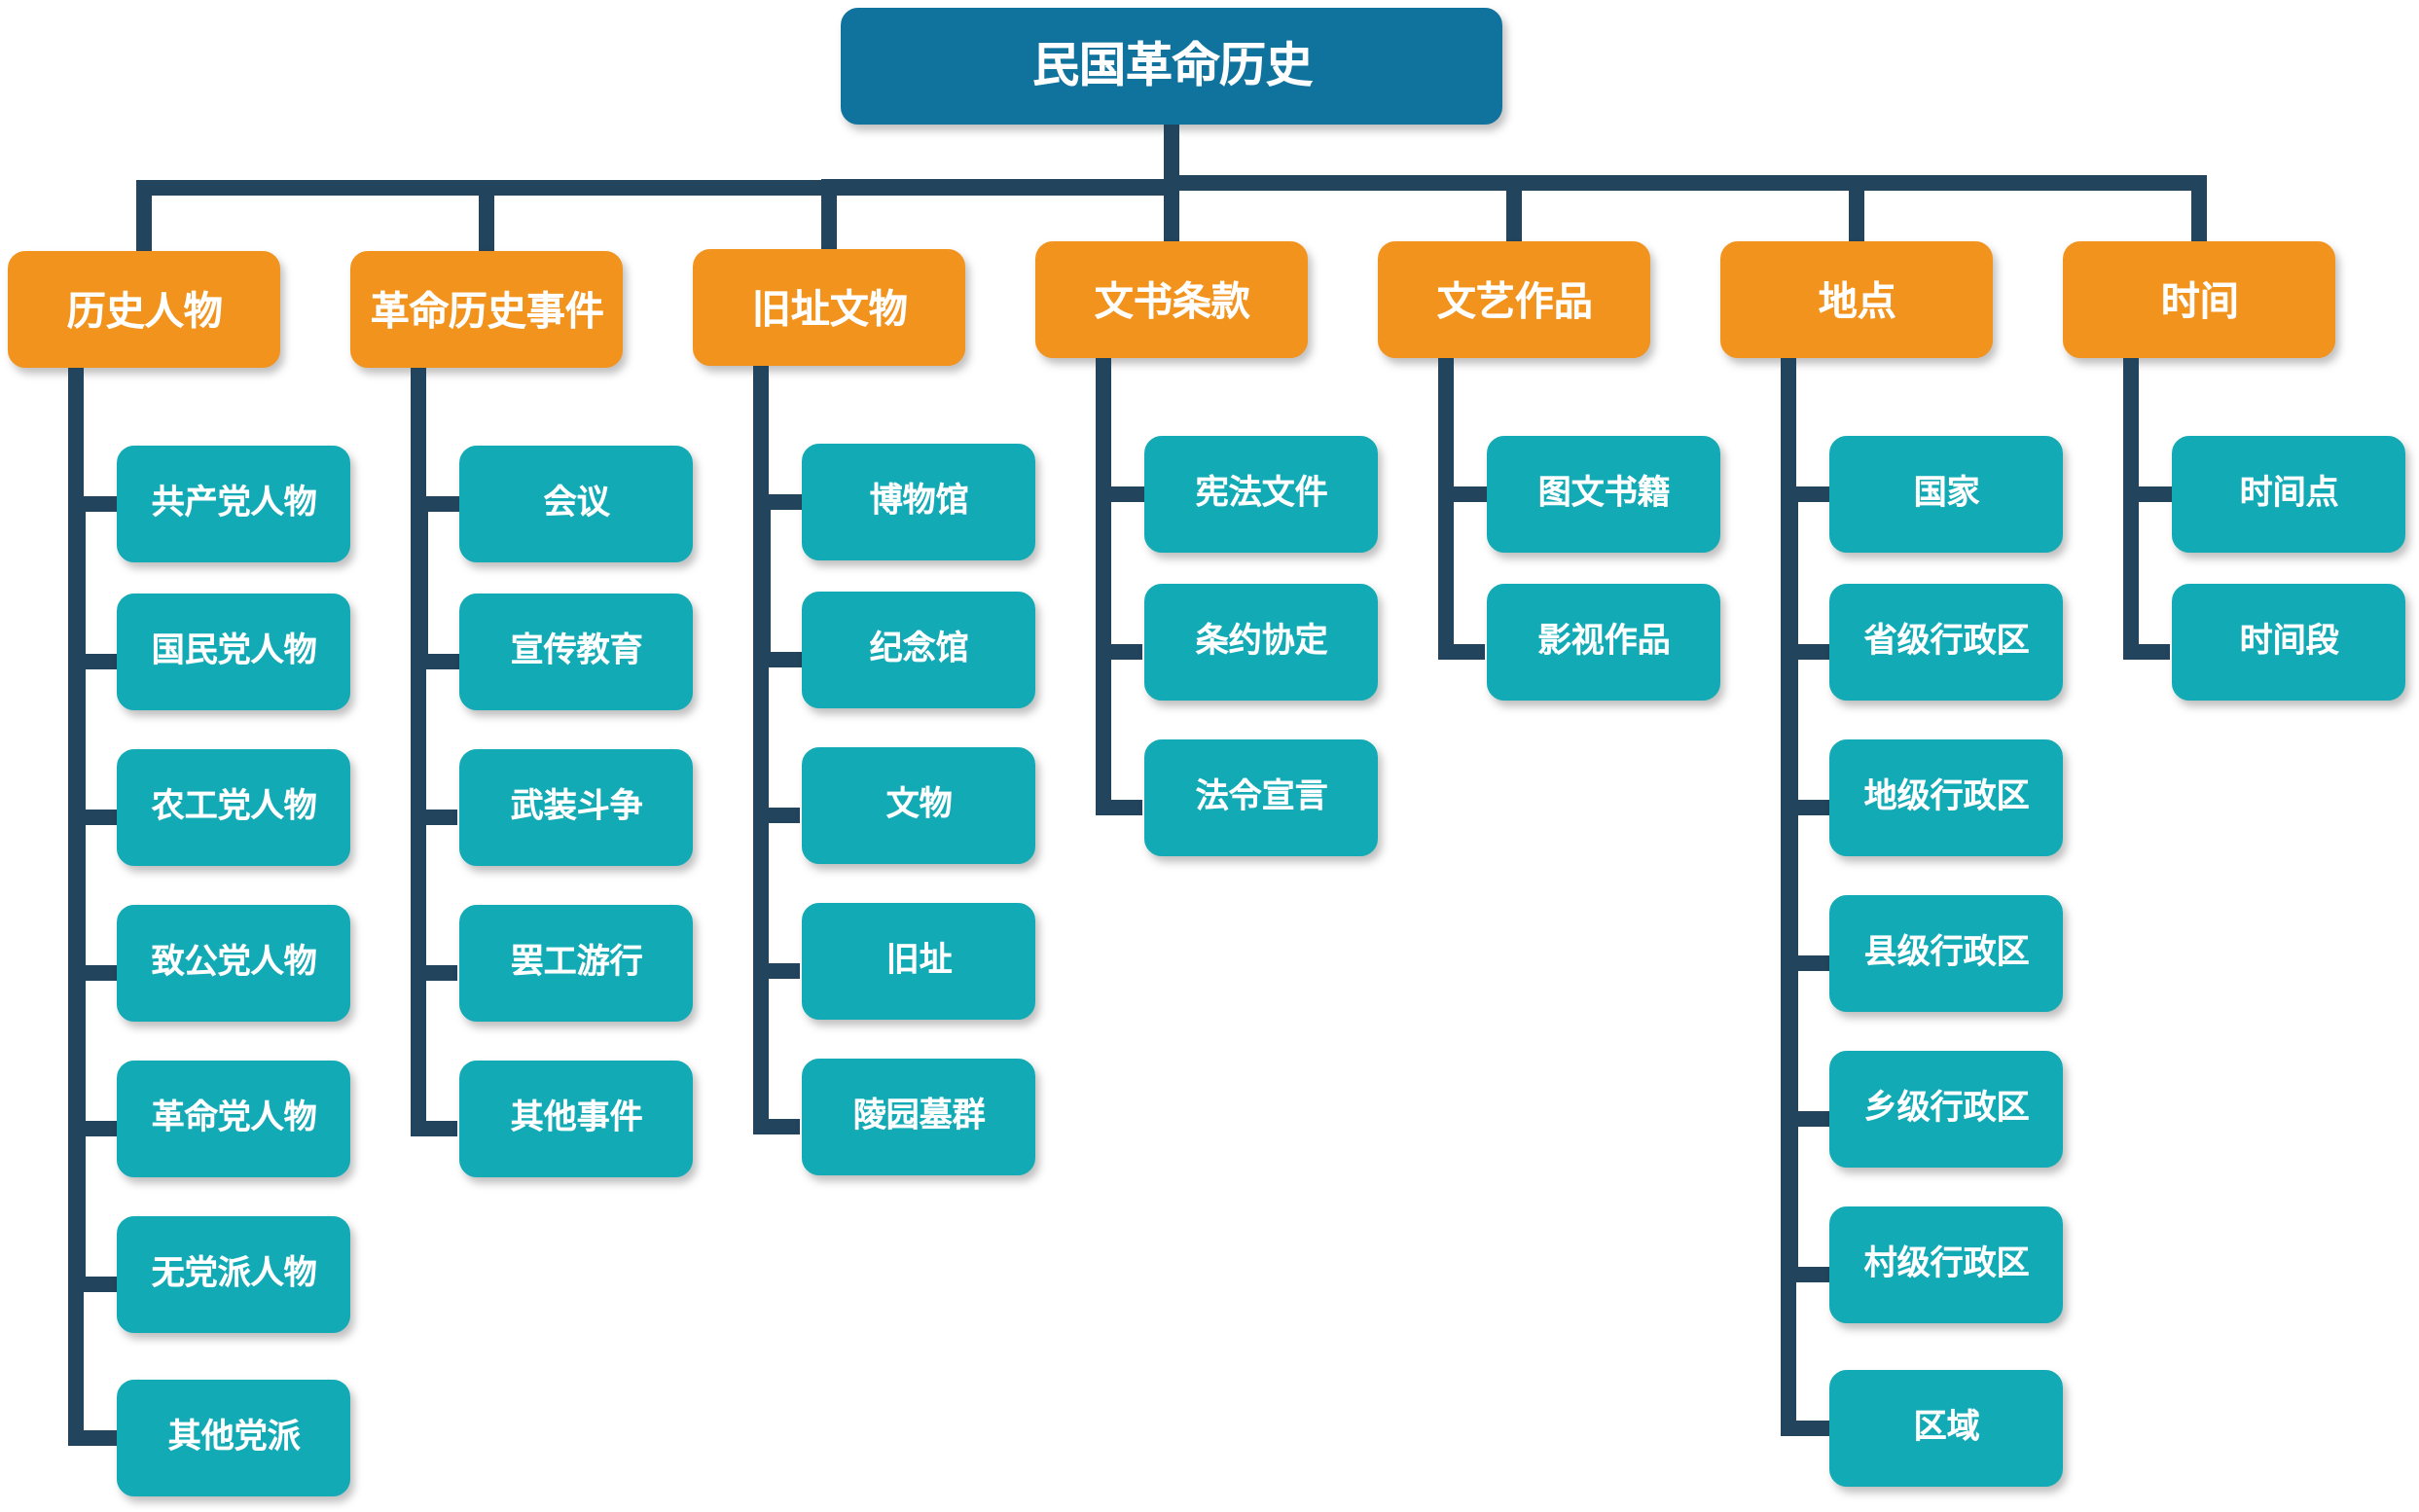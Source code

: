 <mxfile version="14.9.8" type="github">
  <diagram name="Page-1" id="64c3da0e-402f-94eb-ee01-a36477274f13">
    <mxGraphModel dx="1422" dy="794" grid="1" gridSize="10" guides="1" tooltips="1" connect="1" arrows="1" fold="1" page="1" pageScale="1" pageWidth="1169" pageHeight="826" background="none" math="0" shadow="0">
      <root>
        <mxCell id="0" />
        <mxCell id="1" parent="0" />
        <mxCell id="2" value="民国革命历史" style="whiteSpace=wrap;rounded=1;shadow=1;fillColor=#10739E;strokeColor=none;fontColor=#FFFFFF;fontStyle=1;fontSize=24" parent="1" vertex="1">
          <mxGeometry x="1170" y="50" width="340" height="60" as="geometry" />
        </mxCell>
        <mxCell id="3" value="历史人物" style="whiteSpace=wrap;rounded=1;fillColor=#F2931E;strokeColor=none;shadow=1;fontColor=#FFFFFF;fontStyle=1;fontSize=20;" parent="1" vertex="1">
          <mxGeometry x="742" y="175.0" width="140" height="60" as="geometry" />
        </mxCell>
        <mxCell id="10" value="共产党人物" style="whiteSpace=wrap;rounded=1;fillColor=#12AAB5;strokeColor=none;shadow=1;fontColor=#FFFFFF;fontSize=17;fontStyle=1" parent="1" vertex="1">
          <mxGeometry x="798" y="275.0" width="120" height="60" as="geometry" />
        </mxCell>
        <mxCell id="105" value="" style="edgeStyle=elbowEdgeStyle;elbow=horizontal;rounded=0;fontColor=#000000;endArrow=none;endFill=0;strokeWidth=8;strokeColor=#23445D;" parent="1" source="10" edge="1">
          <mxGeometry width="100" height="100" relative="1" as="geometry">
            <mxPoint x="738" y="455" as="sourcePoint" />
            <mxPoint x="798" y="386" as="targetPoint" />
            <Array as="points">
              <mxPoint x="778" y="355" />
            </Array>
          </mxGeometry>
        </mxCell>
        <mxCell id="106" value="" style="edgeStyle=elbowEdgeStyle;elbow=horizontal;rounded=0;fontColor=#000000;endArrow=none;endFill=0;strokeWidth=8;strokeColor=#23445D;" parent="1" source="10" edge="1">
          <mxGeometry width="100" height="100" relative="1" as="geometry">
            <mxPoint x="808" y="315" as="sourcePoint" />
            <mxPoint x="798.0" y="466" as="targetPoint" />
            <Array as="points">
              <mxPoint x="778" y="375" />
            </Array>
          </mxGeometry>
        </mxCell>
        <mxCell id="107" value="" style="edgeStyle=elbowEdgeStyle;elbow=horizontal;rounded=0;fontColor=#000000;endArrow=none;endFill=0;strokeWidth=8;strokeColor=#23445D;" parent="1" source="10" edge="1">
          <mxGeometry width="100" height="100" relative="1" as="geometry">
            <mxPoint x="808" y="315" as="sourcePoint" />
            <mxPoint x="798.0" y="706" as="targetPoint" />
            <Array as="points">
              <mxPoint x="778" y="515" />
            </Array>
          </mxGeometry>
        </mxCell>
        <mxCell id="109" value="" style="edgeStyle=elbowEdgeStyle;elbow=horizontal;rounded=0;fontColor=#000000;endArrow=none;endFill=0;strokeWidth=8;strokeColor=#23445D;" parent="1" source="10" edge="1">
          <mxGeometry width="100" height="100" relative="1" as="geometry">
            <mxPoint x="828" y="335" as="sourcePoint" />
            <mxPoint x="798.0" y="626" as="targetPoint" />
            <Array as="points">
              <mxPoint x="778" y="385" />
            </Array>
          </mxGeometry>
        </mxCell>
        <mxCell id="110" value="" style="edgeStyle=elbowEdgeStyle;elbow=horizontal;rounded=0;fontColor=#000000;endArrow=none;endFill=0;strokeWidth=8;strokeColor=#23445D;" parent="1" source="10" edge="1">
          <mxGeometry width="100" height="100" relative="1" as="geometry">
            <mxPoint x="838" y="345" as="sourcePoint" />
            <mxPoint x="798" y="546" as="targetPoint" />
            <Array as="points">
              <mxPoint x="778" y="405" />
            </Array>
          </mxGeometry>
        </mxCell>
        <mxCell id="229" value="" style="edgeStyle=elbowEdgeStyle;elbow=vertical;rounded=0;fontColor=#000000;endArrow=none;endFill=0;strokeWidth=8;strokeColor=#23445D;entryX=0.5;entryY=0;entryDx=0;entryDy=0;" parent="1" source="2" target="3" edge="1">
          <mxGeometry width="100" height="100" relative="1" as="geometry">
            <mxPoint x="540" y="140" as="sourcePoint" />
            <mxPoint x="270" y="150" as="targetPoint" />
          </mxGeometry>
        </mxCell>
        <mxCell id="230" value="" style="edgeStyle=elbowEdgeStyle;elbow=vertical;rounded=0;fontColor=#000000;endArrow=none;endFill=0;strokeWidth=8;strokeColor=#23445D;entryX=0.5;entryY=0;entryDx=0;entryDy=0;" parent="1" source="2" target="LXHYEfIXPAmnxMjoICox-260" edge="1">
          <mxGeometry width="100" height="100" relative="1" as="geometry">
            <mxPoint x="550" y="150" as="sourcePoint" />
            <mxPoint x="630" y="160" as="targetPoint" />
          </mxGeometry>
        </mxCell>
        <mxCell id="231" value="" style="edgeStyle=elbowEdgeStyle;elbow=vertical;rounded=0;fontColor=#000000;endArrow=none;endFill=0;strokeWidth=8;strokeColor=#23445D;entryX=0.5;entryY=0;entryDx=0;entryDy=0;" parent="1" source="2" target="LXHYEfIXPAmnxMjoICox-275" edge="1">
          <mxGeometry width="100" height="100" relative="1" as="geometry">
            <mxPoint x="560" y="160" as="sourcePoint" />
            <mxPoint x="970" y="140" as="targetPoint" />
          </mxGeometry>
        </mxCell>
        <mxCell id="232" value="" style="edgeStyle=elbowEdgeStyle;elbow=vertical;rounded=0;fontColor=#000000;endArrow=none;endFill=0;strokeWidth=8;strokeColor=#23445D;" parent="1" source="2" edge="1">
          <mxGeometry width="100" height="100" relative="1" as="geometry">
            <mxPoint x="570" y="170" as="sourcePoint" />
            <mxPoint x="1340" y="170.0" as="targetPoint" />
          </mxGeometry>
        </mxCell>
        <mxCell id="233" value="" style="edgeStyle=elbowEdgeStyle;elbow=vertical;rounded=0;fontColor=#000000;endArrow=none;endFill=0;strokeWidth=8;strokeColor=#23445D;entryX=0.5;entryY=0;entryDx=0;entryDy=0;" parent="1" source="2" target="LXHYEfIXPAmnxMjoICox-305" edge="1">
          <mxGeometry width="100" height="100" relative="1" as="geometry">
            <mxPoint x="580" y="180" as="sourcePoint" />
            <mxPoint x="1710" y="170.0" as="targetPoint" />
          </mxGeometry>
        </mxCell>
        <mxCell id="234" value="" style="edgeStyle=elbowEdgeStyle;elbow=vertical;rounded=0;fontColor=#000000;endArrow=none;endFill=0;strokeWidth=8;strokeColor=#23445D;entryX=0.5;entryY=0;entryDx=0;entryDy=0;" parent="1" source="2" target="LXHYEfIXPAmnxMjoICox-320" edge="1">
          <mxGeometry width="100" height="100" relative="1" as="geometry">
            <mxPoint x="590" y="190" as="sourcePoint" />
            <mxPoint x="2080" y="170.0" as="targetPoint" />
          </mxGeometry>
        </mxCell>
        <mxCell id="LXHYEfIXPAmnxMjoICox-236" value="国民党人物" style="whiteSpace=wrap;rounded=1;fillColor=#12AAB5;strokeColor=none;shadow=1;fontColor=#FFFFFF;fontSize=17;fontStyle=1" vertex="1" parent="1">
          <mxGeometry x="798" y="351.0" width="120" height="60" as="geometry" />
        </mxCell>
        <mxCell id="LXHYEfIXPAmnxMjoICox-237" value="农工党人物" style="whiteSpace=wrap;rounded=1;fillColor=#12AAB5;strokeColor=none;shadow=1;fontColor=#FFFFFF;fontStyle=1;fontSize=17;" vertex="1" parent="1">
          <mxGeometry x="798" y="431.0" width="120" height="60" as="geometry" />
        </mxCell>
        <mxCell id="LXHYEfIXPAmnxMjoICox-238" value="致公党人物" style="whiteSpace=wrap;rounded=1;fillColor=#12AAB5;strokeColor=none;shadow=1;fontColor=#FFFFFF;fontStyle=1;fontSize=17;" vertex="1" parent="1">
          <mxGeometry x="798" y="511.0" width="120" height="60" as="geometry" />
        </mxCell>
        <mxCell id="LXHYEfIXPAmnxMjoICox-239" value="革命党人物" style="whiteSpace=wrap;rounded=1;fillColor=#12AAB5;strokeColor=none;shadow=1;fontColor=#FFFFFF;fontStyle=1;fontSize=17;" vertex="1" parent="1">
          <mxGeometry x="798" y="591.0" width="120" height="60" as="geometry" />
        </mxCell>
        <mxCell id="LXHYEfIXPAmnxMjoICox-240" value="无党派人物" style="whiteSpace=wrap;rounded=1;fillColor=#12AAB5;strokeColor=none;shadow=1;fontColor=#FFFFFF;fontStyle=1;fontSize=17;" vertex="1" parent="1">
          <mxGeometry x="798" y="671.0" width="120" height="60" as="geometry" />
        </mxCell>
        <mxCell id="LXHYEfIXPAmnxMjoICox-242" value="" style="edgeStyle=elbowEdgeStyle;elbow=horizontal;rounded=0;fontColor=#000000;endArrow=none;endFill=0;strokeWidth=8;strokeColor=#23445D;exitX=0.25;exitY=1;exitDx=0;exitDy=0;entryX=0;entryY=0.5;entryDx=0;entryDy=0;" edge="1" parent="1" source="3" target="10">
          <mxGeometry width="100" height="100" relative="1" as="geometry">
            <mxPoint x="682" y="305" as="sourcePoint" />
            <mxPoint x="682" y="546" as="targetPoint" />
            <Array as="points">
              <mxPoint x="777" y="315" />
              <mxPoint x="662" y="405" />
            </Array>
          </mxGeometry>
        </mxCell>
        <mxCell id="LXHYEfIXPAmnxMjoICox-243" value="其他党派" style="whiteSpace=wrap;rounded=1;fillColor=#12AAB5;strokeColor=none;shadow=1;fontColor=#FFFFFF;fontStyle=1;fontSize=17;" vertex="1" parent="1">
          <mxGeometry x="798" y="755.0" width="120" height="60" as="geometry" />
        </mxCell>
        <mxCell id="LXHYEfIXPAmnxMjoICox-244" value="" style="edgeStyle=elbowEdgeStyle;elbow=horizontal;rounded=0;fontColor=#000000;endArrow=none;endFill=0;strokeWidth=8;strokeColor=#23445D;entryX=0;entryY=0.5;entryDx=0;entryDy=0;" edge="1" parent="1" target="LXHYEfIXPAmnxMjoICox-243">
          <mxGeometry width="100" height="100" relative="1" as="geometry">
            <mxPoint x="777" y="235" as="sourcePoint" />
            <mxPoint x="803.0" y="785.0" as="targetPoint" />
            <Array as="points">
              <mxPoint x="777" y="745" />
              <mxPoint x="793" y="525" />
            </Array>
          </mxGeometry>
        </mxCell>
        <mxCell id="LXHYEfIXPAmnxMjoICox-260" value="革命历史事件" style="whiteSpace=wrap;rounded=1;fillColor=#F2931E;strokeColor=none;shadow=1;fontColor=#FFFFFF;fontStyle=1;fontSize=20;" vertex="1" parent="1">
          <mxGeometry x="918" y="175.0" width="140" height="60" as="geometry" />
        </mxCell>
        <mxCell id="LXHYEfIXPAmnxMjoICox-261" value="会议" style="whiteSpace=wrap;rounded=1;fillColor=#12AAB5;strokeColor=none;shadow=1;fontColor=#FFFFFF;fontSize=17;fontStyle=1" vertex="1" parent="1">
          <mxGeometry x="974" y="275.0" width="120" height="60" as="geometry" />
        </mxCell>
        <mxCell id="LXHYEfIXPAmnxMjoICox-262" value="" style="edgeStyle=elbowEdgeStyle;elbow=horizontal;rounded=0;fontColor=#000000;endArrow=none;endFill=0;strokeWidth=8;strokeColor=#23445D;" edge="1" parent="1" source="LXHYEfIXPAmnxMjoICox-261">
          <mxGeometry width="100" height="100" relative="1" as="geometry">
            <mxPoint x="914" y="455" as="sourcePoint" />
            <mxPoint x="974" y="386" as="targetPoint" />
            <Array as="points">
              <mxPoint x="954" y="355" />
            </Array>
          </mxGeometry>
        </mxCell>
        <mxCell id="LXHYEfIXPAmnxMjoICox-263" value="" style="edgeStyle=elbowEdgeStyle;elbow=horizontal;rounded=0;fontColor=#000000;endArrow=none;endFill=0;strokeWidth=8;strokeColor=#23445D;" edge="1" parent="1">
          <mxGeometry width="100" height="100" relative="1" as="geometry">
            <mxPoint x="973" y="305" as="sourcePoint" />
            <mxPoint x="973" y="466" as="targetPoint" />
            <Array as="points">
              <mxPoint x="953" y="375" />
            </Array>
          </mxGeometry>
        </mxCell>
        <mxCell id="LXHYEfIXPAmnxMjoICox-265" value="" style="edgeStyle=elbowEdgeStyle;elbow=horizontal;rounded=0;fontColor=#000000;endArrow=none;endFill=0;strokeWidth=8;strokeColor=#23445D;" edge="1" parent="1">
          <mxGeometry width="100" height="100" relative="1" as="geometry">
            <mxPoint x="973" y="305" as="sourcePoint" />
            <mxPoint x="973" y="626" as="targetPoint" />
            <Array as="points">
              <mxPoint x="953" y="385" />
            </Array>
          </mxGeometry>
        </mxCell>
        <mxCell id="LXHYEfIXPAmnxMjoICox-266" value="" style="edgeStyle=elbowEdgeStyle;elbow=horizontal;rounded=0;fontColor=#000000;endArrow=none;endFill=0;strokeWidth=8;strokeColor=#23445D;" edge="1" parent="1">
          <mxGeometry width="100" height="100" relative="1" as="geometry">
            <mxPoint x="973" y="305" as="sourcePoint" />
            <mxPoint x="973" y="546" as="targetPoint" />
            <Array as="points">
              <mxPoint x="953" y="405" />
            </Array>
          </mxGeometry>
        </mxCell>
        <mxCell id="LXHYEfIXPAmnxMjoICox-267" value="宣传教育" style="whiteSpace=wrap;rounded=1;fillColor=#12AAB5;strokeColor=none;shadow=1;fontColor=#FFFFFF;fontSize=17;fontStyle=1" vertex="1" parent="1">
          <mxGeometry x="974" y="351.0" width="120" height="60" as="geometry" />
        </mxCell>
        <mxCell id="LXHYEfIXPAmnxMjoICox-268" value="武装斗争" style="whiteSpace=wrap;rounded=1;fillColor=#12AAB5;strokeColor=none;shadow=1;fontColor=#FFFFFF;fontStyle=1;fontSize=17;" vertex="1" parent="1">
          <mxGeometry x="974" y="431.0" width="120" height="60" as="geometry" />
        </mxCell>
        <mxCell id="LXHYEfIXPAmnxMjoICox-269" value="罢工游行" style="whiteSpace=wrap;rounded=1;fillColor=#12AAB5;strokeColor=none;shadow=1;fontColor=#FFFFFF;fontStyle=1;fontSize=17;" vertex="1" parent="1">
          <mxGeometry x="974" y="511.0" width="120" height="60" as="geometry" />
        </mxCell>
        <mxCell id="LXHYEfIXPAmnxMjoICox-270" value="其他事件" style="whiteSpace=wrap;rounded=1;fillColor=#12AAB5;strokeColor=none;shadow=1;fontColor=#FFFFFF;fontStyle=1;fontSize=17;" vertex="1" parent="1">
          <mxGeometry x="974" y="591.0" width="120" height="60" as="geometry" />
        </mxCell>
        <mxCell id="LXHYEfIXPAmnxMjoICox-272" value="" style="edgeStyle=elbowEdgeStyle;elbow=horizontal;rounded=0;fontColor=#000000;endArrow=none;endFill=0;strokeWidth=8;strokeColor=#23445D;exitX=0.25;exitY=1;exitDx=0;exitDy=0;entryX=0;entryY=0.5;entryDx=0;entryDy=0;" edge="1" parent="1" source="LXHYEfIXPAmnxMjoICox-260" target="LXHYEfIXPAmnxMjoICox-261">
          <mxGeometry width="100" height="100" relative="1" as="geometry">
            <mxPoint x="858" y="305" as="sourcePoint" />
            <mxPoint x="858" y="546" as="targetPoint" />
            <Array as="points">
              <mxPoint x="953" y="315" />
              <mxPoint x="838" y="405" />
            </Array>
          </mxGeometry>
        </mxCell>
        <mxCell id="LXHYEfIXPAmnxMjoICox-275" value="旧址文物" style="whiteSpace=wrap;rounded=1;fillColor=#F2931E;strokeColor=none;shadow=1;fontColor=#FFFFFF;fontStyle=1;fontSize=20;" vertex="1" parent="1">
          <mxGeometry x="1094" y="174.0" width="140" height="60" as="geometry" />
        </mxCell>
        <mxCell id="LXHYEfIXPAmnxMjoICox-276" value="博物馆" style="whiteSpace=wrap;rounded=1;fillColor=#12AAB5;strokeColor=none;shadow=1;fontColor=#FFFFFF;fontSize=17;fontStyle=1" vertex="1" parent="1">
          <mxGeometry x="1150" y="274.0" width="120" height="60" as="geometry" />
        </mxCell>
        <mxCell id="LXHYEfIXPAmnxMjoICox-277" value="" style="edgeStyle=elbowEdgeStyle;elbow=horizontal;rounded=0;fontColor=#000000;endArrow=none;endFill=0;strokeWidth=8;strokeColor=#23445D;" edge="1" parent="1" source="LXHYEfIXPAmnxMjoICox-276">
          <mxGeometry width="100" height="100" relative="1" as="geometry">
            <mxPoint x="1090" y="454" as="sourcePoint" />
            <mxPoint x="1150" y="385" as="targetPoint" />
            <Array as="points">
              <mxPoint x="1130" y="354" />
            </Array>
          </mxGeometry>
        </mxCell>
        <mxCell id="LXHYEfIXPAmnxMjoICox-278" value="" style="edgeStyle=elbowEdgeStyle;elbow=horizontal;rounded=0;fontColor=#000000;endArrow=none;endFill=0;strokeWidth=8;strokeColor=#23445D;" edge="1" parent="1">
          <mxGeometry width="100" height="100" relative="1" as="geometry">
            <mxPoint x="1149" y="304" as="sourcePoint" />
            <mxPoint x="1149" y="465" as="targetPoint" />
            <Array as="points">
              <mxPoint x="1129" y="374" />
            </Array>
          </mxGeometry>
        </mxCell>
        <mxCell id="LXHYEfIXPAmnxMjoICox-280" value="" style="edgeStyle=elbowEdgeStyle;elbow=horizontal;rounded=0;fontColor=#000000;endArrow=none;endFill=0;strokeWidth=8;strokeColor=#23445D;" edge="1" parent="1">
          <mxGeometry width="100" height="100" relative="1" as="geometry">
            <mxPoint x="1149" y="304" as="sourcePoint" />
            <mxPoint x="1149" y="625" as="targetPoint" />
            <Array as="points">
              <mxPoint x="1129" y="384" />
            </Array>
          </mxGeometry>
        </mxCell>
        <mxCell id="LXHYEfIXPAmnxMjoICox-281" value="" style="edgeStyle=elbowEdgeStyle;elbow=horizontal;rounded=0;fontColor=#000000;endArrow=none;endFill=0;strokeWidth=8;strokeColor=#23445D;" edge="1" parent="1">
          <mxGeometry width="100" height="100" relative="1" as="geometry">
            <mxPoint x="1149" y="304" as="sourcePoint" />
            <mxPoint x="1149" y="545" as="targetPoint" />
            <Array as="points">
              <mxPoint x="1129" y="404" />
            </Array>
          </mxGeometry>
        </mxCell>
        <mxCell id="LXHYEfIXPAmnxMjoICox-282" value="纪念馆" style="whiteSpace=wrap;rounded=1;fillColor=#12AAB5;strokeColor=none;shadow=1;fontColor=#FFFFFF;fontSize=17;fontStyle=1" vertex="1" parent="1">
          <mxGeometry x="1150" y="350.0" width="120" height="60" as="geometry" />
        </mxCell>
        <mxCell id="LXHYEfIXPAmnxMjoICox-283" value="文物" style="whiteSpace=wrap;rounded=1;fillColor=#12AAB5;strokeColor=none;shadow=1;fontColor=#FFFFFF;fontStyle=1;fontSize=17;" vertex="1" parent="1">
          <mxGeometry x="1150" y="430.0" width="120" height="60" as="geometry" />
        </mxCell>
        <mxCell id="LXHYEfIXPAmnxMjoICox-284" value="旧址" style="whiteSpace=wrap;rounded=1;fillColor=#12AAB5;strokeColor=none;shadow=1;fontColor=#FFFFFF;fontStyle=1;fontSize=17;" vertex="1" parent="1">
          <mxGeometry x="1150" y="510.0" width="120" height="60" as="geometry" />
        </mxCell>
        <mxCell id="LXHYEfIXPAmnxMjoICox-285" value="陵园墓群" style="whiteSpace=wrap;rounded=1;fillColor=#12AAB5;strokeColor=none;shadow=1;fontColor=#FFFFFF;fontStyle=1;fontSize=17;" vertex="1" parent="1">
          <mxGeometry x="1150" y="590.0" width="120" height="60" as="geometry" />
        </mxCell>
        <mxCell id="LXHYEfIXPAmnxMjoICox-287" value="" style="edgeStyle=elbowEdgeStyle;elbow=horizontal;rounded=0;fontColor=#000000;endArrow=none;endFill=0;strokeWidth=8;strokeColor=#23445D;exitX=0.25;exitY=1;exitDx=0;exitDy=0;entryX=0;entryY=0.5;entryDx=0;entryDy=0;" edge="1" parent="1" source="LXHYEfIXPAmnxMjoICox-275" target="LXHYEfIXPAmnxMjoICox-276">
          <mxGeometry width="100" height="100" relative="1" as="geometry">
            <mxPoint x="1034" y="304" as="sourcePoint" />
            <mxPoint x="1034" y="545" as="targetPoint" />
            <Array as="points">
              <mxPoint x="1129" y="314" />
              <mxPoint x="1014" y="404" />
            </Array>
          </mxGeometry>
        </mxCell>
        <mxCell id="LXHYEfIXPAmnxMjoICox-290" value="文书条款" style="whiteSpace=wrap;rounded=1;fillColor=#F2931E;strokeColor=none;shadow=1;fontColor=#FFFFFF;fontStyle=1;fontSize=20;" vertex="1" parent="1">
          <mxGeometry x="1270" y="170.0" width="140" height="60" as="geometry" />
        </mxCell>
        <mxCell id="LXHYEfIXPAmnxMjoICox-291" value="宪法文件" style="whiteSpace=wrap;rounded=1;fillColor=#12AAB5;strokeColor=none;shadow=1;fontColor=#FFFFFF;fontSize=17;fontStyle=1" vertex="1" parent="1">
          <mxGeometry x="1326" y="270.0" width="120" height="60" as="geometry" />
        </mxCell>
        <mxCell id="LXHYEfIXPAmnxMjoICox-292" value="" style="edgeStyle=elbowEdgeStyle;elbow=horizontal;rounded=0;fontColor=#000000;endArrow=none;endFill=0;strokeWidth=8;strokeColor=#23445D;" edge="1" parent="1">
          <mxGeometry width="100" height="100" relative="1" as="geometry">
            <mxPoint x="1325" y="300" as="sourcePoint" />
            <mxPoint x="1325" y="381" as="targetPoint" />
            <Array as="points">
              <mxPoint x="1305" y="350" />
            </Array>
          </mxGeometry>
        </mxCell>
        <mxCell id="LXHYEfIXPAmnxMjoICox-293" value="" style="edgeStyle=elbowEdgeStyle;elbow=horizontal;rounded=0;fontColor=#000000;endArrow=none;endFill=0;strokeWidth=8;strokeColor=#23445D;" edge="1" parent="1">
          <mxGeometry width="100" height="100" relative="1" as="geometry">
            <mxPoint x="1325" y="300" as="sourcePoint" />
            <mxPoint x="1325" y="461" as="targetPoint" />
            <Array as="points">
              <mxPoint x="1305" y="370" />
            </Array>
          </mxGeometry>
        </mxCell>
        <mxCell id="LXHYEfIXPAmnxMjoICox-297" value="条约协定" style="whiteSpace=wrap;rounded=1;fillColor=#12AAB5;strokeColor=none;shadow=1;fontColor=#FFFFFF;fontSize=17;fontStyle=1" vertex="1" parent="1">
          <mxGeometry x="1326" y="346.0" width="120" height="60" as="geometry" />
        </mxCell>
        <mxCell id="LXHYEfIXPAmnxMjoICox-298" value="法令宣言" style="whiteSpace=wrap;rounded=1;fillColor=#12AAB5;strokeColor=none;shadow=1;fontColor=#FFFFFF;fontStyle=1;fontSize=17;" vertex="1" parent="1">
          <mxGeometry x="1326" y="426.0" width="120" height="60" as="geometry" />
        </mxCell>
        <mxCell id="LXHYEfIXPAmnxMjoICox-302" value="" style="edgeStyle=elbowEdgeStyle;elbow=horizontal;rounded=0;fontColor=#000000;endArrow=none;endFill=0;strokeWidth=8;strokeColor=#23445D;exitX=0.25;exitY=1;exitDx=0;exitDy=0;entryX=0;entryY=0.5;entryDx=0;entryDy=0;" edge="1" parent="1" source="LXHYEfIXPAmnxMjoICox-290" target="LXHYEfIXPAmnxMjoICox-291">
          <mxGeometry width="100" height="100" relative="1" as="geometry">
            <mxPoint x="1210" y="300" as="sourcePoint" />
            <mxPoint x="1210" y="541" as="targetPoint" />
            <Array as="points">
              <mxPoint x="1305" y="310" />
              <mxPoint x="1190" y="400" />
            </Array>
          </mxGeometry>
        </mxCell>
        <mxCell id="LXHYEfIXPAmnxMjoICox-305" value="文艺作品" style="whiteSpace=wrap;rounded=1;fillColor=#F2931E;strokeColor=none;shadow=1;fontColor=#FFFFFF;fontStyle=1;fontSize=20;" vertex="1" parent="1">
          <mxGeometry x="1446" y="170.0" width="140" height="60" as="geometry" />
        </mxCell>
        <mxCell id="LXHYEfIXPAmnxMjoICox-306" value="图文书籍" style="whiteSpace=wrap;rounded=1;fillColor=#12AAB5;strokeColor=none;shadow=1;fontColor=#FFFFFF;fontSize=17;fontStyle=1" vertex="1" parent="1">
          <mxGeometry x="1502" y="270.0" width="120" height="60" as="geometry" />
        </mxCell>
        <mxCell id="LXHYEfIXPAmnxMjoICox-307" value="" style="edgeStyle=elbowEdgeStyle;elbow=horizontal;rounded=0;fontColor=#000000;endArrow=none;endFill=0;strokeWidth=8;strokeColor=#23445D;" edge="1" parent="1">
          <mxGeometry width="100" height="100" relative="1" as="geometry">
            <mxPoint x="1501" y="300" as="sourcePoint" />
            <mxPoint x="1501" y="381" as="targetPoint" />
            <Array as="points">
              <mxPoint x="1481" y="350" />
            </Array>
          </mxGeometry>
        </mxCell>
        <mxCell id="LXHYEfIXPAmnxMjoICox-312" value="影视作品" style="whiteSpace=wrap;rounded=1;fillColor=#12AAB5;strokeColor=none;shadow=1;fontColor=#FFFFFF;fontSize=17;fontStyle=1" vertex="1" parent="1">
          <mxGeometry x="1502" y="346.0" width="120" height="60" as="geometry" />
        </mxCell>
        <mxCell id="LXHYEfIXPAmnxMjoICox-317" value="" style="edgeStyle=elbowEdgeStyle;elbow=horizontal;rounded=0;fontColor=#000000;endArrow=none;endFill=0;strokeWidth=8;strokeColor=#23445D;exitX=0.25;exitY=1;exitDx=0;exitDy=0;entryX=0;entryY=0.5;entryDx=0;entryDy=0;" edge="1" parent="1" source="LXHYEfIXPAmnxMjoICox-305" target="LXHYEfIXPAmnxMjoICox-306">
          <mxGeometry width="100" height="100" relative="1" as="geometry">
            <mxPoint x="1386" y="300" as="sourcePoint" />
            <mxPoint x="1386" y="541" as="targetPoint" />
            <Array as="points">
              <mxPoint x="1481" y="310" />
              <mxPoint x="1366" y="400" />
            </Array>
          </mxGeometry>
        </mxCell>
        <mxCell id="LXHYEfIXPAmnxMjoICox-320" value="地点" style="whiteSpace=wrap;rounded=1;fillColor=#F2931E;strokeColor=none;shadow=1;fontColor=#FFFFFF;fontStyle=1;fontSize=20;" vertex="1" parent="1">
          <mxGeometry x="1622" y="170.0" width="140" height="60" as="geometry" />
        </mxCell>
        <mxCell id="LXHYEfIXPAmnxMjoICox-321" value="国家" style="whiteSpace=wrap;rounded=1;fillColor=#12AAB5;strokeColor=none;shadow=1;fontColor=#FFFFFF;fontSize=17;fontStyle=1" vertex="1" parent="1">
          <mxGeometry x="1678" y="270.0" width="120" height="60" as="geometry" />
        </mxCell>
        <mxCell id="LXHYEfIXPAmnxMjoICox-322" value="" style="edgeStyle=elbowEdgeStyle;elbow=horizontal;rounded=0;fontColor=#000000;endArrow=none;endFill=0;strokeWidth=8;strokeColor=#23445D;" edge="1" parent="1" source="LXHYEfIXPAmnxMjoICox-321">
          <mxGeometry width="100" height="100" relative="1" as="geometry">
            <mxPoint x="1618" y="450" as="sourcePoint" />
            <mxPoint x="1678" y="381" as="targetPoint" />
            <Array as="points">
              <mxPoint x="1658" y="350" />
            </Array>
          </mxGeometry>
        </mxCell>
        <mxCell id="LXHYEfIXPAmnxMjoICox-323" value="" style="edgeStyle=elbowEdgeStyle;elbow=horizontal;rounded=0;fontColor=#000000;endArrow=none;endFill=0;strokeWidth=8;strokeColor=#23445D;" edge="1" parent="1" source="LXHYEfIXPAmnxMjoICox-321">
          <mxGeometry width="100" height="100" relative="1" as="geometry">
            <mxPoint x="1688" y="310" as="sourcePoint" />
            <mxPoint x="1678" y="461" as="targetPoint" />
            <Array as="points">
              <mxPoint x="1658" y="370" />
            </Array>
          </mxGeometry>
        </mxCell>
        <mxCell id="LXHYEfIXPAmnxMjoICox-324" value="" style="edgeStyle=elbowEdgeStyle;elbow=horizontal;rounded=0;fontColor=#000000;endArrow=none;endFill=0;strokeWidth=8;strokeColor=#23445D;" edge="1" parent="1" source="LXHYEfIXPAmnxMjoICox-321">
          <mxGeometry width="100" height="100" relative="1" as="geometry">
            <mxPoint x="1688" y="310" as="sourcePoint" />
            <mxPoint x="1678.0" y="701.0" as="targetPoint" />
            <Array as="points">
              <mxPoint x="1658" y="510" />
            </Array>
          </mxGeometry>
        </mxCell>
        <mxCell id="LXHYEfIXPAmnxMjoICox-325" value="" style="edgeStyle=elbowEdgeStyle;elbow=horizontal;rounded=0;fontColor=#000000;endArrow=none;endFill=0;strokeWidth=8;strokeColor=#23445D;" edge="1" parent="1" source="LXHYEfIXPAmnxMjoICox-321">
          <mxGeometry width="100" height="100" relative="1" as="geometry">
            <mxPoint x="1708" y="330" as="sourcePoint" />
            <mxPoint x="1678" y="621" as="targetPoint" />
            <Array as="points">
              <mxPoint x="1658" y="380" />
            </Array>
          </mxGeometry>
        </mxCell>
        <mxCell id="LXHYEfIXPAmnxMjoICox-326" value="" style="edgeStyle=elbowEdgeStyle;elbow=horizontal;rounded=0;fontColor=#000000;endArrow=none;endFill=0;strokeWidth=8;strokeColor=#23445D;" edge="1" parent="1" source="LXHYEfIXPAmnxMjoICox-321">
          <mxGeometry width="100" height="100" relative="1" as="geometry">
            <mxPoint x="1718" y="340" as="sourcePoint" />
            <mxPoint x="1678" y="541" as="targetPoint" />
            <Array as="points">
              <mxPoint x="1658" y="400" />
            </Array>
          </mxGeometry>
        </mxCell>
        <mxCell id="LXHYEfIXPAmnxMjoICox-327" value="省级行政区" style="whiteSpace=wrap;rounded=1;fillColor=#12AAB5;strokeColor=none;shadow=1;fontColor=#FFFFFF;fontSize=17;fontStyle=1" vertex="1" parent="1">
          <mxGeometry x="1678" y="346.0" width="120" height="60" as="geometry" />
        </mxCell>
        <mxCell id="LXHYEfIXPAmnxMjoICox-328" value="地级行政区" style="whiteSpace=wrap;rounded=1;fillColor=#12AAB5;strokeColor=none;shadow=1;fontColor=#FFFFFF;fontStyle=1;fontSize=17;" vertex="1" parent="1">
          <mxGeometry x="1678" y="426.0" width="120" height="60" as="geometry" />
        </mxCell>
        <mxCell id="LXHYEfIXPAmnxMjoICox-329" value="县级行政区" style="whiteSpace=wrap;rounded=1;fillColor=#12AAB5;strokeColor=none;shadow=1;fontColor=#FFFFFF;fontStyle=1;fontSize=17;" vertex="1" parent="1">
          <mxGeometry x="1678" y="506.0" width="120" height="60" as="geometry" />
        </mxCell>
        <mxCell id="LXHYEfIXPAmnxMjoICox-330" value="乡级行政区" style="whiteSpace=wrap;rounded=1;fillColor=#12AAB5;strokeColor=none;shadow=1;fontColor=#FFFFFF;fontStyle=1;fontSize=17;" vertex="1" parent="1">
          <mxGeometry x="1678" y="586.0" width="120" height="60" as="geometry" />
        </mxCell>
        <mxCell id="LXHYEfIXPAmnxMjoICox-331" value="村级行政区" style="whiteSpace=wrap;rounded=1;fillColor=#12AAB5;strokeColor=none;shadow=1;fontColor=#FFFFFF;fontStyle=1;fontSize=17;" vertex="1" parent="1">
          <mxGeometry x="1678" y="666.0" width="120" height="60" as="geometry" />
        </mxCell>
        <mxCell id="LXHYEfIXPAmnxMjoICox-332" value="" style="edgeStyle=elbowEdgeStyle;elbow=horizontal;rounded=0;fontColor=#000000;endArrow=none;endFill=0;strokeWidth=8;strokeColor=#23445D;exitX=0.25;exitY=1;exitDx=0;exitDy=0;entryX=0;entryY=0.5;entryDx=0;entryDy=0;" edge="1" parent="1" source="LXHYEfIXPAmnxMjoICox-320" target="LXHYEfIXPAmnxMjoICox-321">
          <mxGeometry width="100" height="100" relative="1" as="geometry">
            <mxPoint x="1562" y="300" as="sourcePoint" />
            <mxPoint x="1562" y="541" as="targetPoint" />
            <Array as="points">
              <mxPoint x="1657" y="310" />
              <mxPoint x="1542" y="400" />
            </Array>
          </mxGeometry>
        </mxCell>
        <mxCell id="LXHYEfIXPAmnxMjoICox-333" value="区域" style="whiteSpace=wrap;rounded=1;fillColor=#12AAB5;strokeColor=none;shadow=1;fontColor=#FFFFFF;fontStyle=1;fontSize=17;" vertex="1" parent="1">
          <mxGeometry x="1678" y="750.0" width="120" height="60" as="geometry" />
        </mxCell>
        <mxCell id="LXHYEfIXPAmnxMjoICox-334" value="" style="edgeStyle=elbowEdgeStyle;elbow=horizontal;rounded=0;fontColor=#000000;endArrow=none;endFill=0;strokeWidth=8;strokeColor=#23445D;entryX=0;entryY=0.5;entryDx=0;entryDy=0;" edge="1" parent="1">
          <mxGeometry width="100" height="100" relative="1" as="geometry">
            <mxPoint x="1657" y="230" as="sourcePoint" />
            <mxPoint x="1678" y="780.0" as="targetPoint" />
            <Array as="points">
              <mxPoint x="1657" y="740" />
              <mxPoint x="1673" y="520" />
            </Array>
          </mxGeometry>
        </mxCell>
        <mxCell id="LXHYEfIXPAmnxMjoICox-335" value="时间" style="whiteSpace=wrap;rounded=1;fillColor=#F2931E;strokeColor=none;shadow=1;fontColor=#FFFFFF;fontStyle=1;fontSize=20;" vertex="1" parent="1">
          <mxGeometry x="1798" y="170.0" width="140" height="60" as="geometry" />
        </mxCell>
        <mxCell id="LXHYEfIXPAmnxMjoICox-336" value="时间点" style="whiteSpace=wrap;rounded=1;fillColor=#12AAB5;strokeColor=none;shadow=1;fontColor=#FFFFFF;fontSize=17;fontStyle=1" vertex="1" parent="1">
          <mxGeometry x="1854" y="270.0" width="120" height="60" as="geometry" />
        </mxCell>
        <mxCell id="LXHYEfIXPAmnxMjoICox-337" value="" style="edgeStyle=elbowEdgeStyle;elbow=horizontal;rounded=0;fontColor=#000000;endArrow=none;endFill=0;strokeWidth=8;strokeColor=#23445D;" edge="1" parent="1">
          <mxGeometry width="100" height="100" relative="1" as="geometry">
            <mxPoint x="1853" y="300" as="sourcePoint" />
            <mxPoint x="1853" y="381" as="targetPoint" />
            <Array as="points">
              <mxPoint x="1833" y="350" />
            </Array>
          </mxGeometry>
        </mxCell>
        <mxCell id="LXHYEfIXPAmnxMjoICox-338" value="时间段" style="whiteSpace=wrap;rounded=1;fillColor=#12AAB5;strokeColor=none;shadow=1;fontColor=#FFFFFF;fontSize=17;fontStyle=1" vertex="1" parent="1">
          <mxGeometry x="1854" y="346.0" width="120" height="60" as="geometry" />
        </mxCell>
        <mxCell id="LXHYEfIXPAmnxMjoICox-339" value="" style="edgeStyle=elbowEdgeStyle;elbow=horizontal;rounded=0;fontColor=#000000;endArrow=none;endFill=0;strokeWidth=8;strokeColor=#23445D;exitX=0.25;exitY=1;exitDx=0;exitDy=0;entryX=0;entryY=0.5;entryDx=0;entryDy=0;" edge="1" parent="1" source="LXHYEfIXPAmnxMjoICox-335" target="LXHYEfIXPAmnxMjoICox-336">
          <mxGeometry width="100" height="100" relative="1" as="geometry">
            <mxPoint x="1738" y="300" as="sourcePoint" />
            <mxPoint x="1738" y="541" as="targetPoint" />
            <Array as="points">
              <mxPoint x="1833" y="310" />
              <mxPoint x="1718" y="400" />
            </Array>
          </mxGeometry>
        </mxCell>
        <mxCell id="LXHYEfIXPAmnxMjoICox-340" value="" style="edgeStyle=elbowEdgeStyle;elbow=vertical;rounded=0;fontColor=#000000;endArrow=none;endFill=0;strokeWidth=8;strokeColor=#23445D;entryX=0.5;entryY=0;entryDx=0;entryDy=0;" edge="1" parent="1" source="2" target="LXHYEfIXPAmnxMjoICox-335">
          <mxGeometry width="100" height="100" relative="1" as="geometry">
            <mxPoint x="1350" y="120" as="sourcePoint" />
            <mxPoint x="1702" y="180.0" as="targetPoint" />
          </mxGeometry>
        </mxCell>
      </root>
    </mxGraphModel>
  </diagram>
</mxfile>
